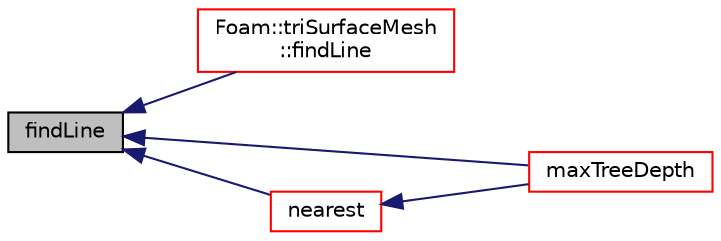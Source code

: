digraph "findLine"
{
  bgcolor="transparent";
  edge [fontname="Helvetica",fontsize="10",labelfontname="Helvetica",labelfontsize="10"];
  node [fontname="Helvetica",fontsize="10",shape=record];
  rankdir="LR";
  Node1 [label="findLine",height=0.2,width=0.4,color="black", fillcolor="grey75", style="filled", fontcolor="black"];
  Node1 -> Node2 [dir="back",color="midnightblue",fontsize="10",style="solid",fontname="Helvetica"];
  Node2 [label="Foam::triSurfaceMesh\l::findLine",height=0.2,width=0.4,color="red",URL="$a02780.html#a099df5ddaf17545f9b58aeaceead2dab",tooltip="Find first intersection on segment from start to end. "];
  Node1 -> Node3 [dir="back",color="midnightblue",fontsize="10",style="solid",fontname="Helvetica"];
  Node3 [label="maxTreeDepth",height=0.2,width=0.4,color="red",URL="$a02785.html#a063ac52d0921869ead64407c83ab0f9b",tooltip="Return max tree depth of octree. "];
  Node1 -> Node4 [dir="back",color="midnightblue",fontsize="10",style="solid",fontname="Helvetica"];
  Node4 [label="nearest",height=0.2,width=0.4,color="red",URL="$a02785.html#aebf24576ee30f9020ae45b8cdc0dcd11",tooltip="Calculate nearest point on surface for single searchPoint. Returns. "];
  Node4 -> Node3 [dir="back",color="midnightblue",fontsize="10",style="solid",fontname="Helvetica"];
}
